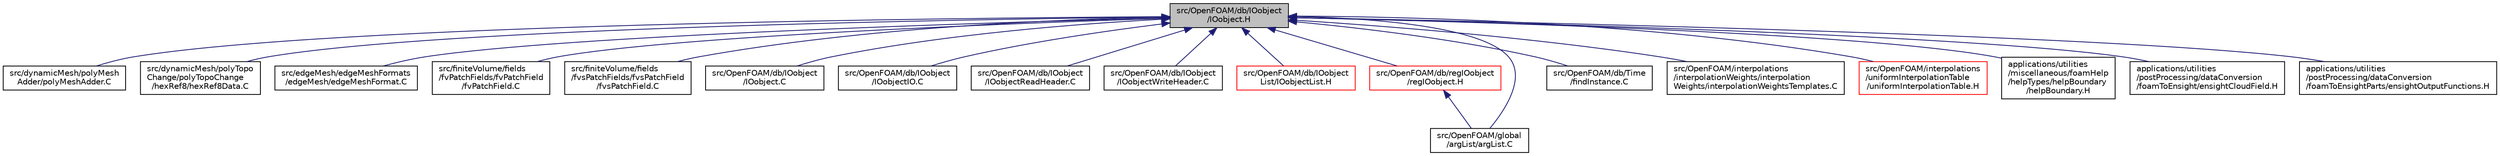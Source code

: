 digraph "src/OpenFOAM/db/IOobject/IOobject.H"
{
  bgcolor="transparent";
  edge [fontname="Helvetica",fontsize="10",labelfontname="Helvetica",labelfontsize="10"];
  node [fontname="Helvetica",fontsize="10",shape=record];
  Node56 [label="src/OpenFOAM/db/IOobject\l/IOobject.H",height=0.2,width=0.4,color="black", fillcolor="grey75", style="filled", fontcolor="black"];
  Node56 -> Node57 [dir="back",color="midnightblue",fontsize="10",style="solid",fontname="Helvetica"];
  Node57 [label="src/dynamicMesh/polyMesh\lAdder/polyMeshAdder.C",height=0.2,width=0.4,color="black",URL="$a00674.html"];
  Node56 -> Node58 [dir="back",color="midnightblue",fontsize="10",style="solid",fontname="Helvetica"];
  Node58 [label="src/dynamicMesh/polyTopo\lChange/polyTopoChange\l/hexRef8/hexRef8Data.C",height=0.2,width=0.4,color="black",URL="$a00758.html"];
  Node56 -> Node59 [dir="back",color="midnightblue",fontsize="10",style="solid",fontname="Helvetica"];
  Node59 [label="src/edgeMesh/edgeMeshFormats\l/edgeMesh/edgeMeshFormat.C",height=0.2,width=0.4,color="black",URL="$a00926.html"];
  Node56 -> Node60 [dir="back",color="midnightblue",fontsize="10",style="solid",fontname="Helvetica"];
  Node60 [label="src/finiteVolume/fields\l/fvPatchFields/fvPatchField\l/fvPatchField.C",height=0.2,width=0.4,color="black",URL="$a02624.html"];
  Node56 -> Node61 [dir="back",color="midnightblue",fontsize="10",style="solid",fontname="Helvetica"];
  Node61 [label="src/finiteVolume/fields\l/fvsPatchFields/fvsPatchField\l/fvsPatchField.C",height=0.2,width=0.4,color="black",URL="$a02870.html"];
  Node56 -> Node62 [dir="back",color="midnightblue",fontsize="10",style="solid",fontname="Helvetica"];
  Node62 [label="src/OpenFOAM/db/IOobject\l/IOobject.C",height=0.2,width=0.4,color="black",URL="$a09710.html"];
  Node56 -> Node63 [dir="back",color="midnightblue",fontsize="10",style="solid",fontname="Helvetica"];
  Node63 [label="src/OpenFOAM/db/IOobject\l/IOobjectIO.C",height=0.2,width=0.4,color="black",URL="$a09719.html"];
  Node56 -> Node64 [dir="back",color="midnightblue",fontsize="10",style="solid",fontname="Helvetica"];
  Node64 [label="src/OpenFOAM/db/IOobject\l/IOobjectReadHeader.C",height=0.2,width=0.4,color="black",URL="$a09722.html"];
  Node56 -> Node65 [dir="back",color="midnightblue",fontsize="10",style="solid",fontname="Helvetica"];
  Node65 [label="src/OpenFOAM/db/IOobject\l/IOobjectWriteHeader.C",height=0.2,width=0.4,color="black",URL="$a09725.html",tooltip="Writes the header description of the File to the stream associated with the File. ..."];
  Node56 -> Node66 [dir="back",color="midnightblue",fontsize="10",style="solid",fontname="Helvetica"];
  Node66 [label="src/OpenFOAM/db/IOobject\lList/IOobjectList.H",height=0.2,width=0.4,color="red",URL="$a09731.html"];
  Node56 -> Node104 [dir="back",color="midnightblue",fontsize="10",style="solid",fontname="Helvetica"];
  Node104 [label="src/OpenFOAM/db/regIOobject\l/regIOobject.H",height=0.2,width=0.4,color="red",URL="$a09977.html"];
  Node104 -> Node3814 [dir="back",color="midnightblue",fontsize="10",style="solid",fontname="Helvetica"];
  Node3814 [label="src/OpenFOAM/global\l/argList/argList.C",height=0.2,width=0.4,color="black",URL="$a10904.html"];
  Node56 -> Node3024 [dir="back",color="midnightblue",fontsize="10",style="solid",fontname="Helvetica"];
  Node3024 [label="src/OpenFOAM/db/Time\l/findInstance.C",height=0.2,width=0.4,color="black",URL="$a10001.html",tooltip="If \"name\" is empty: return the location of \"directory\" If \"name\" is not empty: return the location of..."];
  Node56 -> Node3814 [dir="back",color="midnightblue",fontsize="10",style="solid",fontname="Helvetica"];
  Node56 -> Node3314 [dir="back",color="midnightblue",fontsize="10",style="solid",fontname="Helvetica"];
  Node3314 [label="src/OpenFOAM/interpolations\l/interpolationWeights/interpolation\lWeights/interpolationWeightsTemplates.C",height=0.2,width=0.4,color="black",URL="$a11195.html"];
  Node56 -> Node3315 [dir="back",color="midnightblue",fontsize="10",style="solid",fontname="Helvetica"];
  Node3315 [label="src/OpenFOAM/interpolations\l/uniformInterpolationTable\l/uniformInterpolationTable.H",height=0.2,width=0.4,color="red",URL="$a11240.html"];
  Node56 -> Node3850 [dir="back",color="midnightblue",fontsize="10",style="solid",fontname="Helvetica"];
  Node3850 [label="applications/utilities\l/miscellaneous/foamHelp\l/helpTypes/helpBoundary\l/helpBoundary.H",height=0.2,width=0.4,color="black",URL="$a19139.html"];
  Node56 -> Node456 [dir="back",color="midnightblue",fontsize="10",style="solid",fontname="Helvetica"];
  Node456 [label="applications/utilities\l/postProcessing/dataConversion\l/foamToEnsight/ensightCloudField.H",height=0.2,width=0.4,color="black",URL="$a19271.html"];
  Node56 -> Node457 [dir="back",color="midnightblue",fontsize="10",style="solid",fontname="Helvetica"];
  Node457 [label="applications/utilities\l/postProcessing/dataConversion\l/foamToEnsightParts/ensightOutputFunctions.H",height=0.2,width=0.4,color="black",URL="$a19316.html",tooltip="Miscellaneous collection of functions and template related to Ensight data. "];
}

